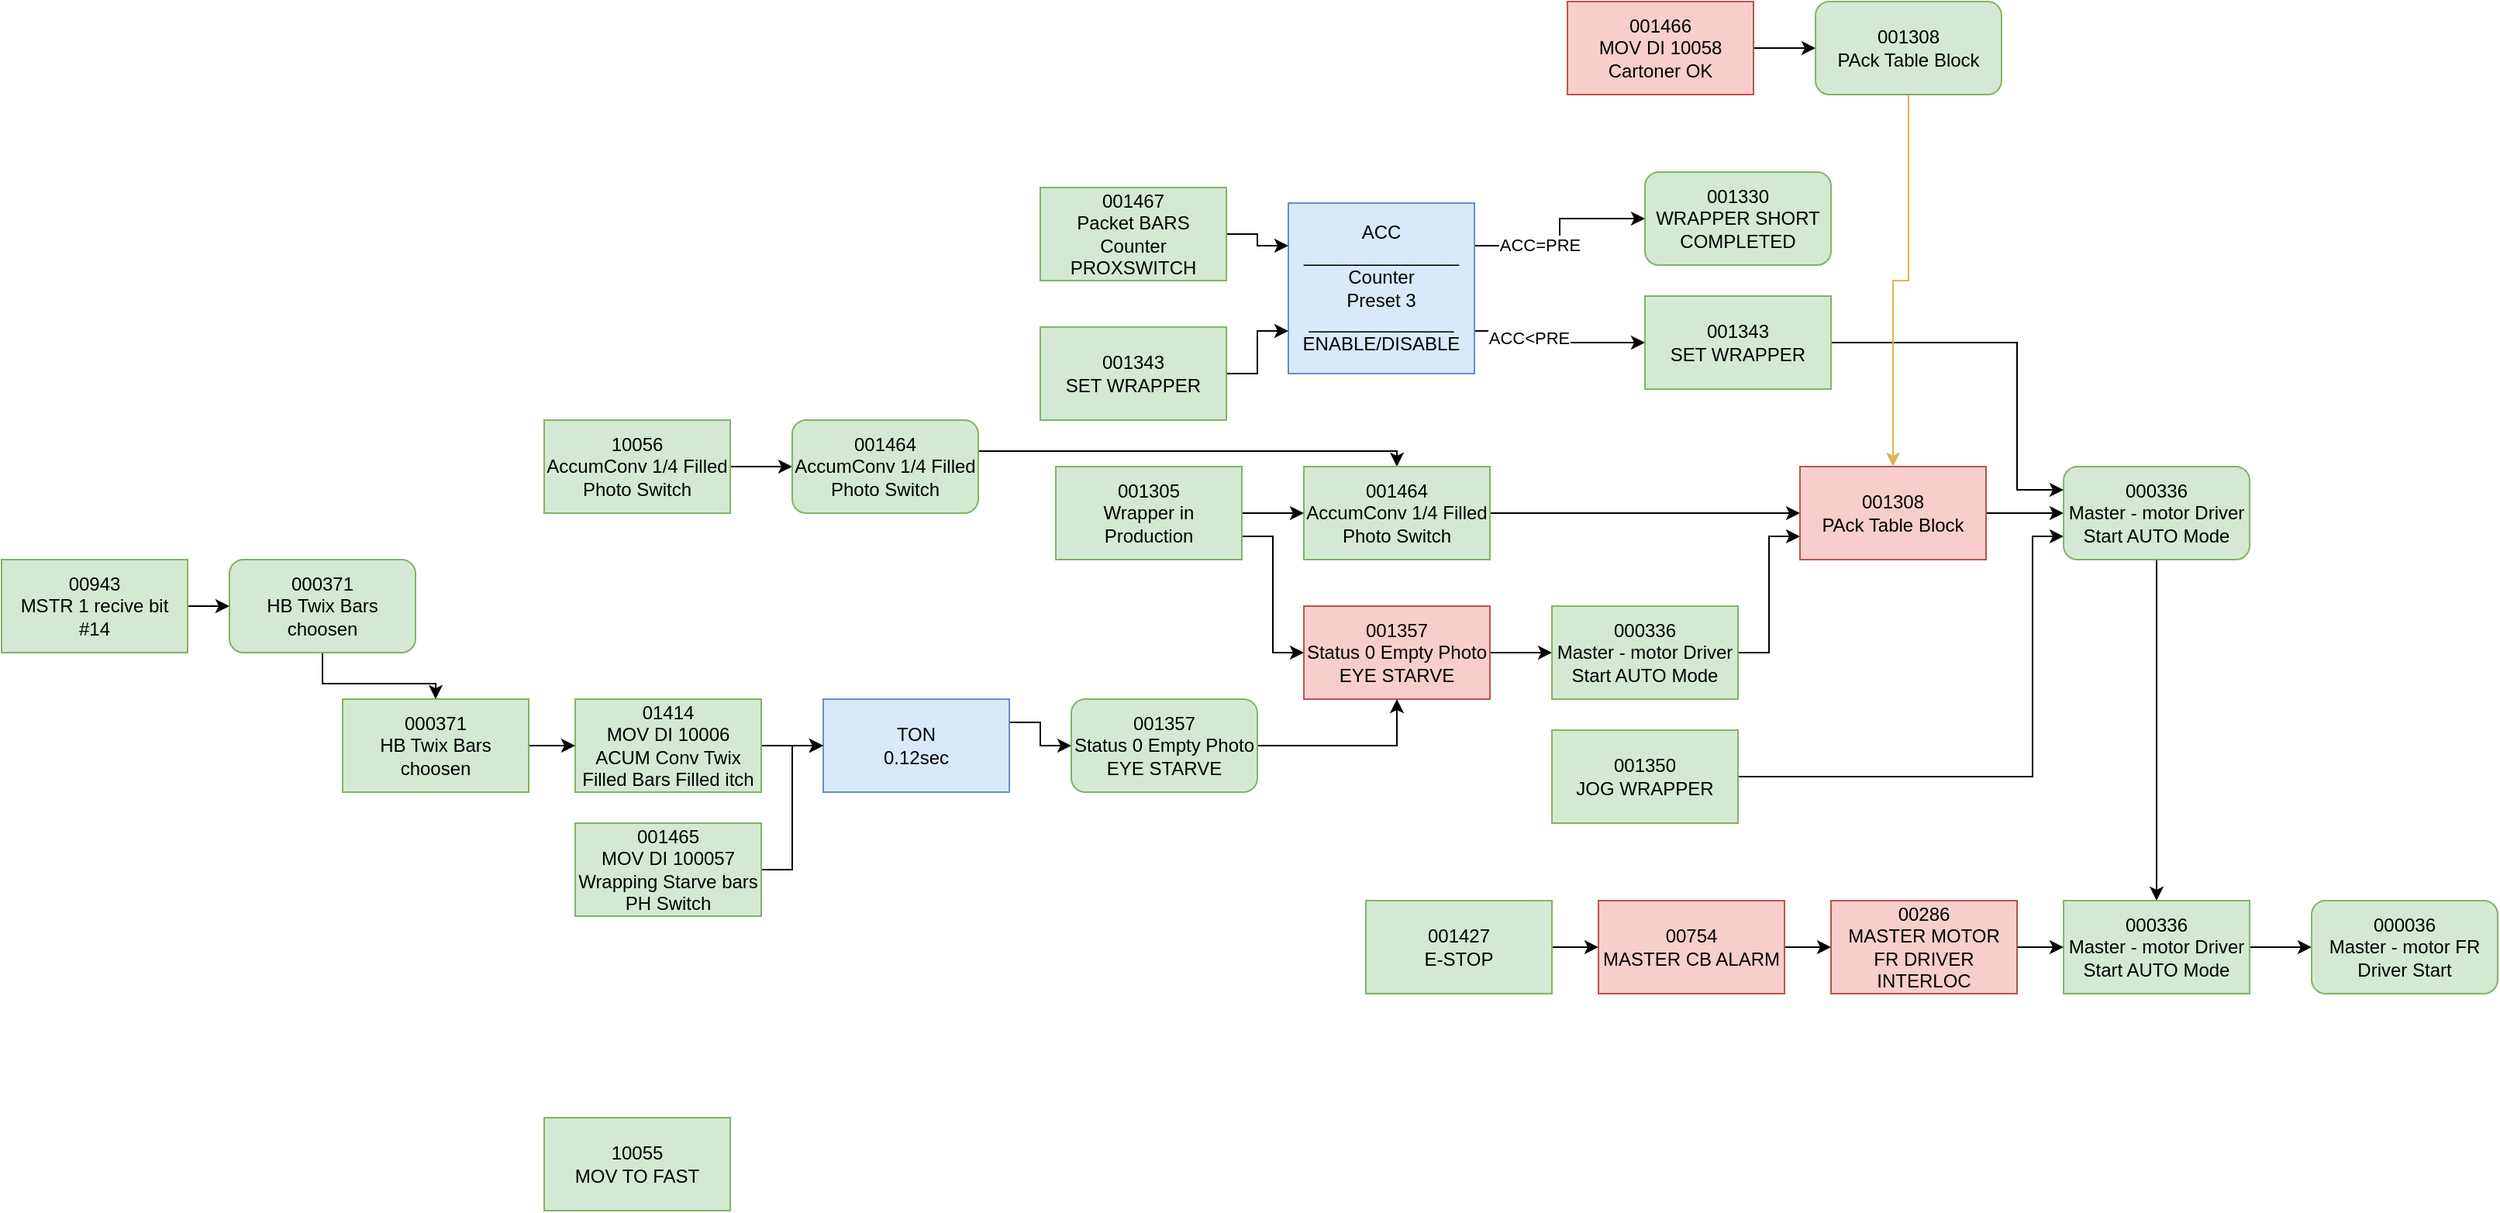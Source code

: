 <mxfile version="13.9.2" type="github">
  <diagram id="ivarAk4UytIAlIsof-li" name="Страница 1">
    <mxGraphModel dx="2310" dy="1953" grid="1" gridSize="10" guides="1" tooltips="1" connect="1" arrows="1" fold="1" page="1" pageScale="1" pageWidth="827" pageHeight="1169" math="0" shadow="0">
      <root>
        <mxCell id="0" />
        <mxCell id="1" parent="0" />
        <mxCell id="tuvTyXdOXTavh4sCCvta-4" style="edgeStyle=orthogonalEdgeStyle;rounded=0;orthogonalLoop=1;jettySize=auto;html=1;exitX=1;exitY=0.5;exitDx=0;exitDy=0;" edge="1" parent="1" source="tuvTyXdOXTavh4sCCvta-1" target="tuvTyXdOXTavh4sCCvta-3">
          <mxGeometry relative="1" as="geometry" />
        </mxCell>
        <mxCell id="tuvTyXdOXTavh4sCCvta-1" value="&lt;div&gt;10056&lt;/div&gt;&lt;div&gt;AccumConv 1/4 Filled Photo Switch&lt;br&gt;&lt;/div&gt;" style="rounded=0;whiteSpace=wrap;html=1;fillColor=#d5e8d4;strokeColor=#82b366;" vertex="1" parent="1">
          <mxGeometry x="-210" y="230" width="120" height="60" as="geometry" />
        </mxCell>
        <mxCell id="tuvTyXdOXTavh4sCCvta-6" style="edgeStyle=orthogonalEdgeStyle;rounded=0;orthogonalLoop=1;jettySize=auto;html=1;entryX=0.5;entryY=0;entryDx=0;entryDy=0;" edge="1" parent="1" source="tuvTyXdOXTavh4sCCvta-3" target="tuvTyXdOXTavh4sCCvta-5">
          <mxGeometry relative="1" as="geometry">
            <Array as="points">
              <mxPoint x="70" y="280" />
              <mxPoint x="70" y="250" />
              <mxPoint x="340" y="250" />
            </Array>
          </mxGeometry>
        </mxCell>
        <mxCell id="tuvTyXdOXTavh4sCCvta-3" value="&lt;div&gt;001464&lt;/div&gt;&lt;div&gt;AccumConv 1/4 Filled Photo Switch&lt;br&gt;&lt;/div&gt;" style="rounded=1;whiteSpace=wrap;html=1;fillColor=#d5e8d4;strokeColor=#82b366;" vertex="1" parent="1">
          <mxGeometry x="-50" y="230" width="120" height="60" as="geometry" />
        </mxCell>
        <mxCell id="tuvTyXdOXTavh4sCCvta-14" style="edgeStyle=orthogonalEdgeStyle;rounded=0;orthogonalLoop=1;jettySize=auto;html=1;exitX=1;exitY=0.5;exitDx=0;exitDy=0;entryX=0;entryY=0.5;entryDx=0;entryDy=0;" edge="1" parent="1" source="tuvTyXdOXTavh4sCCvta-5" target="tuvTyXdOXTavh4sCCvta-13">
          <mxGeometry relative="1" as="geometry" />
        </mxCell>
        <mxCell id="tuvTyXdOXTavh4sCCvta-5" value="&lt;div&gt;001464&lt;/div&gt;&lt;div&gt;AccumConv 1/4 Filled Photo Switch&lt;br&gt;&lt;/div&gt;" style="rounded=0;whiteSpace=wrap;html=1;fillColor=#d5e8d4;strokeColor=#82b366;" vertex="1" parent="1">
          <mxGeometry x="280" y="260" width="120" height="60" as="geometry" />
        </mxCell>
        <mxCell id="tuvTyXdOXTavh4sCCvta-8" style="edgeStyle=orthogonalEdgeStyle;rounded=0;orthogonalLoop=1;jettySize=auto;html=1;exitX=1;exitY=0.5;exitDx=0;exitDy=0;" edge="1" parent="1" source="tuvTyXdOXTavh4sCCvta-7" target="tuvTyXdOXTavh4sCCvta-5">
          <mxGeometry relative="1" as="geometry" />
        </mxCell>
        <mxCell id="tuvTyXdOXTavh4sCCvta-11" style="edgeStyle=orthogonalEdgeStyle;rounded=0;orthogonalLoop=1;jettySize=auto;html=1;exitX=1;exitY=0.75;exitDx=0;exitDy=0;entryX=0;entryY=0.5;entryDx=0;entryDy=0;" edge="1" parent="1" source="tuvTyXdOXTavh4sCCvta-7" target="tuvTyXdOXTavh4sCCvta-9">
          <mxGeometry relative="1" as="geometry" />
        </mxCell>
        <mxCell id="tuvTyXdOXTavh4sCCvta-7" value="&lt;div&gt;001305&lt;/div&gt;&lt;div&gt;Wrapper in Production&lt;br&gt;&lt;/div&gt;" style="rounded=0;whiteSpace=wrap;html=1;fillColor=#d5e8d4;strokeColor=#82b366;" vertex="1" parent="1">
          <mxGeometry x="120" y="260" width="120" height="60" as="geometry" />
        </mxCell>
        <mxCell id="tuvTyXdOXTavh4sCCvta-12" style="edgeStyle=orthogonalEdgeStyle;rounded=0;orthogonalLoop=1;jettySize=auto;html=1;exitX=1;exitY=0.5;exitDx=0;exitDy=0;" edge="1" parent="1" source="tuvTyXdOXTavh4sCCvta-9" target="tuvTyXdOXTavh4sCCvta-10">
          <mxGeometry relative="1" as="geometry" />
        </mxCell>
        <mxCell id="tuvTyXdOXTavh4sCCvta-9" value="&lt;div&gt;001357&lt;/div&gt;&lt;div&gt;Status 0 Empty Photo EYE STARVE&lt;br&gt;&lt;/div&gt;" style="rounded=0;whiteSpace=wrap;html=1;fillColor=#f8cecc;strokeColor=#b85450;" vertex="1" parent="1">
          <mxGeometry x="280" y="350" width="120" height="60" as="geometry" />
        </mxCell>
        <mxCell id="tuvTyXdOXTavh4sCCvta-15" style="edgeStyle=orthogonalEdgeStyle;rounded=0;orthogonalLoop=1;jettySize=auto;html=1;exitX=1;exitY=0.5;exitDx=0;exitDy=0;entryX=0;entryY=0.75;entryDx=0;entryDy=0;" edge="1" parent="1" source="tuvTyXdOXTavh4sCCvta-10" target="tuvTyXdOXTavh4sCCvta-13">
          <mxGeometry relative="1" as="geometry" />
        </mxCell>
        <mxCell id="tuvTyXdOXTavh4sCCvta-10" value="&lt;div&gt;000336&lt;/div&gt;&lt;div&gt;Master - motor Driver Start AUTO Mode&lt;br&gt;&lt;/div&gt;" style="rounded=0;whiteSpace=wrap;html=1;fillColor=#d5e8d4;strokeColor=#82b366;" vertex="1" parent="1">
          <mxGeometry x="440" y="350" width="120" height="60" as="geometry" />
        </mxCell>
        <mxCell id="tuvTyXdOXTavh4sCCvta-18" style="edgeStyle=orthogonalEdgeStyle;rounded=0;orthogonalLoop=1;jettySize=auto;html=1;exitX=1;exitY=0.5;exitDx=0;exitDy=0;" edge="1" parent="1" source="tuvTyXdOXTavh4sCCvta-13" target="tuvTyXdOXTavh4sCCvta-17">
          <mxGeometry relative="1" as="geometry" />
        </mxCell>
        <mxCell id="tuvTyXdOXTavh4sCCvta-13" value="&lt;div&gt;001308&lt;/div&gt;&lt;div&gt;PAck Table Block&lt;br&gt;&lt;/div&gt;" style="rounded=0;whiteSpace=wrap;html=1;fillColor=#f8cecc;strokeColor=#b85450;" vertex="1" parent="1">
          <mxGeometry x="600" y="260" width="120" height="60" as="geometry" />
        </mxCell>
        <mxCell id="tuvTyXdOXTavh4sCCvta-19" style="edgeStyle=orthogonalEdgeStyle;rounded=0;orthogonalLoop=1;jettySize=auto;html=1;exitX=1;exitY=0.5;exitDx=0;exitDy=0;entryX=0;entryY=0.75;entryDx=0;entryDy=0;" edge="1" parent="1" source="tuvTyXdOXTavh4sCCvta-16" target="tuvTyXdOXTavh4sCCvta-17">
          <mxGeometry relative="1" as="geometry">
            <Array as="points">
              <mxPoint x="750" y="460" />
              <mxPoint x="750" y="305" />
            </Array>
          </mxGeometry>
        </mxCell>
        <mxCell id="tuvTyXdOXTavh4sCCvta-16" value="&lt;div&gt;001350&lt;/div&gt;&lt;div&gt;JOG WRAPPER&lt;br&gt;&lt;/div&gt;" style="rounded=0;whiteSpace=wrap;html=1;fillColor=#d5e8d4;strokeColor=#82b366;" vertex="1" parent="1">
          <mxGeometry x="440" y="430" width="120" height="60" as="geometry" />
        </mxCell>
        <mxCell id="tuvTyXdOXTavh4sCCvta-33" style="edgeStyle=orthogonalEdgeStyle;rounded=0;orthogonalLoop=1;jettySize=auto;html=1;exitX=0.5;exitY=1;exitDx=0;exitDy=0;entryX=0.5;entryY=0;entryDx=0;entryDy=0;" edge="1" parent="1" source="tuvTyXdOXTavh4sCCvta-17" target="tuvTyXdOXTavh4sCCvta-32">
          <mxGeometry relative="1" as="geometry" />
        </mxCell>
        <mxCell id="tuvTyXdOXTavh4sCCvta-17" value="&lt;div&gt;000336&lt;/div&gt;&lt;div&gt;Master - motor Driver Start AUTO Mode&lt;br&gt;&lt;/div&gt;" style="rounded=1;whiteSpace=wrap;html=1;fillColor=#d5e8d4;strokeColor=#82b366;" vertex="1" parent="1">
          <mxGeometry x="770" y="260" width="120" height="60" as="geometry" />
        </mxCell>
        <mxCell id="tuvTyXdOXTavh4sCCvta-26" style="edgeStyle=orthogonalEdgeStyle;rounded=0;orthogonalLoop=1;jettySize=auto;html=1;exitX=1;exitY=0.25;exitDx=0;exitDy=0;" edge="1" parent="1" source="tuvTyXdOXTavh4sCCvta-20" target="tuvTyXdOXTavh4sCCvta-25">
          <mxGeometry relative="1" as="geometry" />
        </mxCell>
        <mxCell id="tuvTyXdOXTavh4sCCvta-27" value="ACC=PRE" style="edgeLabel;html=1;align=center;verticalAlign=middle;resizable=0;points=[];" vertex="1" connectable="0" parent="tuvTyXdOXTavh4sCCvta-26">
          <mxGeometry x="-0.34" y="2" relative="1" as="geometry">
            <mxPoint y="1" as="offset" />
          </mxGeometry>
        </mxCell>
        <mxCell id="tuvTyXdOXTavh4sCCvta-29" style="edgeStyle=orthogonalEdgeStyle;rounded=0;orthogonalLoop=1;jettySize=auto;html=1;exitX=1;exitY=0.75;exitDx=0;exitDy=0;" edge="1" parent="1" source="tuvTyXdOXTavh4sCCvta-20" target="tuvTyXdOXTavh4sCCvta-28">
          <mxGeometry relative="1" as="geometry" />
        </mxCell>
        <mxCell id="tuvTyXdOXTavh4sCCvta-30" value="ACC&amp;lt;PRE" style="edgeLabel;html=1;align=center;verticalAlign=middle;resizable=0;points=[];" vertex="1" connectable="0" parent="tuvTyXdOXTavh4sCCvta-29">
          <mxGeometry x="0.01" y="-20" relative="1" as="geometry">
            <mxPoint as="offset" />
          </mxGeometry>
        </mxCell>
        <mxCell id="tuvTyXdOXTavh4sCCvta-20" value="&lt;div&gt;ACC&lt;br&gt;&lt;/div&gt;&lt;div&gt;_______________&lt;br&gt;&lt;/div&gt;&lt;div&gt;Counter&lt;/div&gt;&lt;div&gt;Preset 3&lt;/div&gt;&lt;div&gt;______________&lt;br&gt;&lt;/div&gt;&lt;div&gt;ENABLE/DISABLE&lt;br&gt;&lt;/div&gt;" style="rounded=0;whiteSpace=wrap;html=1;fillColor=#dae8fc;strokeColor=#6c8ebf;" vertex="1" parent="1">
          <mxGeometry x="270" y="90" width="120" height="110" as="geometry" />
        </mxCell>
        <mxCell id="tuvTyXdOXTavh4sCCvta-22" style="edgeStyle=orthogonalEdgeStyle;rounded=0;orthogonalLoop=1;jettySize=auto;html=1;exitX=1;exitY=0.5;exitDx=0;exitDy=0;entryX=0;entryY=0.75;entryDx=0;entryDy=0;" edge="1" parent="1" source="tuvTyXdOXTavh4sCCvta-21" target="tuvTyXdOXTavh4sCCvta-20">
          <mxGeometry relative="1" as="geometry" />
        </mxCell>
        <mxCell id="tuvTyXdOXTavh4sCCvta-21" value="&lt;div&gt;001343&lt;/div&gt;&lt;div&gt;SET WRAPPER&lt;br&gt;&lt;/div&gt;" style="rounded=0;whiteSpace=wrap;html=1;fillColor=#d5e8d4;strokeColor=#82b366;" vertex="1" parent="1">
          <mxGeometry x="110" y="170" width="120" height="60" as="geometry" />
        </mxCell>
        <mxCell id="tuvTyXdOXTavh4sCCvta-24" style="edgeStyle=orthogonalEdgeStyle;rounded=0;orthogonalLoop=1;jettySize=auto;html=1;entryX=0;entryY=0.25;entryDx=0;entryDy=0;" edge="1" parent="1" source="tuvTyXdOXTavh4sCCvta-23" target="tuvTyXdOXTavh4sCCvta-20">
          <mxGeometry relative="1" as="geometry" />
        </mxCell>
        <mxCell id="tuvTyXdOXTavh4sCCvta-23" value="&lt;div&gt;001467&lt;/div&gt;&lt;div&gt;Packet BARS Counter PROXSWITCH&lt;br&gt;&lt;/div&gt;" style="rounded=0;whiteSpace=wrap;html=1;fillColor=#d5e8d4;strokeColor=#82b366;" vertex="1" parent="1">
          <mxGeometry x="110" y="80" width="120" height="60" as="geometry" />
        </mxCell>
        <mxCell id="tuvTyXdOXTavh4sCCvta-25" value="&lt;div&gt;001330&lt;/div&gt;&lt;div&gt;WRAPPER SHORT COMPLETED&lt;br&gt;&lt;/div&gt;" style="rounded=1;whiteSpace=wrap;html=1;fillColor=#d5e8d4;strokeColor=#82b366;" vertex="1" parent="1">
          <mxGeometry x="500" y="70" width="120" height="60" as="geometry" />
        </mxCell>
        <mxCell id="tuvTyXdOXTavh4sCCvta-31" style="edgeStyle=orthogonalEdgeStyle;rounded=0;orthogonalLoop=1;jettySize=auto;html=1;exitX=1;exitY=0.5;exitDx=0;exitDy=0;entryX=0;entryY=0.25;entryDx=0;entryDy=0;" edge="1" parent="1" source="tuvTyXdOXTavh4sCCvta-28" target="tuvTyXdOXTavh4sCCvta-17">
          <mxGeometry relative="1" as="geometry">
            <Array as="points">
              <mxPoint x="740" y="180" />
              <mxPoint x="740" y="275" />
            </Array>
          </mxGeometry>
        </mxCell>
        <mxCell id="tuvTyXdOXTavh4sCCvta-28" value="&lt;div&gt;001343&lt;/div&gt;&lt;div&gt;SET WRAPPER&lt;/div&gt;" style="rounded=0;whiteSpace=wrap;html=1;fillColor=#d5e8d4;strokeColor=#82b366;" vertex="1" parent="1">
          <mxGeometry x="500" y="150" width="120" height="60" as="geometry" />
        </mxCell>
        <mxCell id="tuvTyXdOXTavh4sCCvta-56" style="edgeStyle=orthogonalEdgeStyle;rounded=0;orthogonalLoop=1;jettySize=auto;html=1;exitX=1;exitY=0.5;exitDx=0;exitDy=0;entryX=0;entryY=0.5;entryDx=0;entryDy=0;" edge="1" parent="1" source="tuvTyXdOXTavh4sCCvta-32" target="tuvTyXdOXTavh4sCCvta-55">
          <mxGeometry relative="1" as="geometry" />
        </mxCell>
        <mxCell id="tuvTyXdOXTavh4sCCvta-32" value="&lt;div&gt;000336&lt;/div&gt;&lt;div&gt;Master - motor Driver Start AUTO Mode&lt;br&gt;&lt;/div&gt;" style="rounded=0;whiteSpace=wrap;html=1;fillColor=#d5e8d4;strokeColor=#82b366;" vertex="1" parent="1">
          <mxGeometry x="770" y="540" width="120" height="60" as="geometry" />
        </mxCell>
        <mxCell id="tuvTyXdOXTavh4sCCvta-35" style="edgeStyle=orthogonalEdgeStyle;rounded=0;orthogonalLoop=1;jettySize=auto;html=1;exitX=1;exitY=0.5;exitDx=0;exitDy=0;entryX=0.5;entryY=1;entryDx=0;entryDy=0;" edge="1" parent="1" source="tuvTyXdOXTavh4sCCvta-34" target="tuvTyXdOXTavh4sCCvta-9">
          <mxGeometry relative="1" as="geometry" />
        </mxCell>
        <mxCell id="tuvTyXdOXTavh4sCCvta-34" value="&lt;div&gt;001357&lt;/div&gt;&lt;div&gt;Status 0 Empty Photo EYE STARVE&lt;br&gt;&lt;/div&gt;" style="rounded=1;whiteSpace=wrap;html=1;fillColor=#d5e8d4;strokeColor=#82b366;" vertex="1" parent="1">
          <mxGeometry x="130" y="410" width="120" height="60" as="geometry" />
        </mxCell>
        <mxCell id="tuvTyXdOXTavh4sCCvta-37" style="edgeStyle=orthogonalEdgeStyle;rounded=0;orthogonalLoop=1;jettySize=auto;html=1;exitX=1;exitY=0.25;exitDx=0;exitDy=0;entryX=0;entryY=0.5;entryDx=0;entryDy=0;" edge="1" parent="1" source="tuvTyXdOXTavh4sCCvta-36" target="tuvTyXdOXTavh4sCCvta-34">
          <mxGeometry relative="1" as="geometry" />
        </mxCell>
        <mxCell id="tuvTyXdOXTavh4sCCvta-36" value="&lt;div&gt;TON&lt;/div&gt;&lt;div&gt;0.12sec&lt;br&gt;&lt;/div&gt;" style="rounded=0;whiteSpace=wrap;html=1;fillColor=#dae8fc;strokeColor=#6c8ebf;" vertex="1" parent="1">
          <mxGeometry x="-30" y="410" width="120" height="60" as="geometry" />
        </mxCell>
        <mxCell id="tuvTyXdOXTavh4sCCvta-39" style="edgeStyle=orthogonalEdgeStyle;rounded=0;orthogonalLoop=1;jettySize=auto;html=1;exitX=1;exitY=0.5;exitDx=0;exitDy=0;" edge="1" parent="1" source="tuvTyXdOXTavh4sCCvta-38" target="tuvTyXdOXTavh4sCCvta-36">
          <mxGeometry relative="1" as="geometry" />
        </mxCell>
        <mxCell id="tuvTyXdOXTavh4sCCvta-38" value="&lt;div&gt;01414&lt;/div&gt;&lt;div&gt;MOV DI 10006&lt;/div&gt;&lt;div&gt;ACUM Conv Twix Filled Bars Filled itch&lt;br&gt;&lt;/div&gt;" style="rounded=0;whiteSpace=wrap;html=1;fillColor=#d5e8d4;strokeColor=#82b366;" vertex="1" parent="1">
          <mxGeometry x="-190" y="410" width="120" height="60" as="geometry" />
        </mxCell>
        <mxCell id="tuvTyXdOXTavh4sCCvta-41" style="edgeStyle=orthogonalEdgeStyle;rounded=0;orthogonalLoop=1;jettySize=auto;html=1;exitX=1;exitY=0.5;exitDx=0;exitDy=0;entryX=0;entryY=0.5;entryDx=0;entryDy=0;" edge="1" parent="1" source="tuvTyXdOXTavh4sCCvta-40" target="tuvTyXdOXTavh4sCCvta-38">
          <mxGeometry relative="1" as="geometry" />
        </mxCell>
        <mxCell id="tuvTyXdOXTavh4sCCvta-40" value="&lt;div&gt;000371&lt;/div&gt;&lt;div&gt;HB Twix Bars choosen&lt;br&gt;&lt;/div&gt;" style="rounded=0;whiteSpace=wrap;html=1;fillColor=#d5e8d4;strokeColor=#82b366;" vertex="1" parent="1">
          <mxGeometry x="-340" y="410" width="120" height="60" as="geometry" />
        </mxCell>
        <mxCell id="tuvTyXdOXTavh4sCCvta-43" style="edgeStyle=orthogonalEdgeStyle;rounded=0;orthogonalLoop=1;jettySize=auto;html=1;exitX=1;exitY=0.5;exitDx=0;exitDy=0;entryX=0;entryY=0.5;entryDx=0;entryDy=0;" edge="1" parent="1" source="tuvTyXdOXTavh4sCCvta-42" target="tuvTyXdOXTavh4sCCvta-36">
          <mxGeometry relative="1" as="geometry" />
        </mxCell>
        <mxCell id="tuvTyXdOXTavh4sCCvta-42" value="&lt;div&gt;001465&lt;/div&gt;&lt;div&gt;MOV DI 100057&lt;/div&gt;&lt;div&gt;Wrapping Starve bars PH Switch&lt;br&gt;&lt;/div&gt;" style="rounded=0;whiteSpace=wrap;html=1;fillColor=#d5e8d4;strokeColor=#82b366;" vertex="1" parent="1">
          <mxGeometry x="-190" y="490" width="120" height="60" as="geometry" />
        </mxCell>
        <mxCell id="tuvTyXdOXTavh4sCCvta-47" style="edgeStyle=orthogonalEdgeStyle;rounded=0;orthogonalLoop=1;jettySize=auto;html=1;entryX=0.5;entryY=0;entryDx=0;entryDy=0;fillColor=#fff2cc;strokeColor=#d6b656;" edge="1" parent="1" source="tuvTyXdOXTavh4sCCvta-44" target="tuvTyXdOXTavh4sCCvta-13">
          <mxGeometry relative="1" as="geometry" />
        </mxCell>
        <mxCell id="tuvTyXdOXTavh4sCCvta-44" value="&lt;div&gt;001308&lt;/div&gt;&lt;div&gt;PAck Table Block&lt;br&gt;&lt;/div&gt;" style="rounded=1;whiteSpace=wrap;html=1;fillColor=#d5e8d4;strokeColor=#82b366;" vertex="1" parent="1">
          <mxGeometry x="610" y="-40" width="120" height="60" as="geometry" />
        </mxCell>
        <mxCell id="tuvTyXdOXTavh4sCCvta-46" style="edgeStyle=orthogonalEdgeStyle;rounded=0;orthogonalLoop=1;jettySize=auto;html=1;exitX=1;exitY=0.5;exitDx=0;exitDy=0;" edge="1" parent="1" source="tuvTyXdOXTavh4sCCvta-45" target="tuvTyXdOXTavh4sCCvta-44">
          <mxGeometry relative="1" as="geometry" />
        </mxCell>
        <mxCell id="tuvTyXdOXTavh4sCCvta-45" value="&lt;div&gt;001466&lt;/div&gt;&lt;div&gt;MOV DI 10058&lt;/div&gt;&lt;div&gt;Cartoner OK&lt;br&gt;&lt;/div&gt;" style="rounded=0;whiteSpace=wrap;html=1;fillColor=#f8cecc;strokeColor=#b85450;" vertex="1" parent="1">
          <mxGeometry x="450" y="-40" width="120" height="60" as="geometry" />
        </mxCell>
        <mxCell id="tuvTyXdOXTavh4sCCvta-50" style="edgeStyle=orthogonalEdgeStyle;rounded=0;orthogonalLoop=1;jettySize=auto;html=1;exitX=1;exitY=0.5;exitDx=0;exitDy=0;" edge="1" parent="1" source="tuvTyXdOXTavh4sCCvta-48" target="tuvTyXdOXTavh4sCCvta-49">
          <mxGeometry relative="1" as="geometry" />
        </mxCell>
        <mxCell id="tuvTyXdOXTavh4sCCvta-48" value="&lt;div&gt;001427&lt;/div&gt;&lt;div&gt;E-STOP&lt;br&gt;&lt;/div&gt;" style="rounded=0;whiteSpace=wrap;html=1;fillColor=#d5e8d4;strokeColor=#82b366;" vertex="1" parent="1">
          <mxGeometry x="320" y="540" width="120" height="60" as="geometry" />
        </mxCell>
        <mxCell id="tuvTyXdOXTavh4sCCvta-52" style="edgeStyle=orthogonalEdgeStyle;rounded=0;orthogonalLoop=1;jettySize=auto;html=1;exitX=1;exitY=0.5;exitDx=0;exitDy=0;" edge="1" parent="1" source="tuvTyXdOXTavh4sCCvta-49" target="tuvTyXdOXTavh4sCCvta-51">
          <mxGeometry relative="1" as="geometry" />
        </mxCell>
        <mxCell id="tuvTyXdOXTavh4sCCvta-49" value="&lt;div&gt;00754&lt;/div&gt;&lt;div&gt;MASTER CB ALARM&lt;br&gt;&lt;/div&gt;" style="rounded=0;whiteSpace=wrap;html=1;fillColor=#f8cecc;strokeColor=#b85450;" vertex="1" parent="1">
          <mxGeometry x="470" y="540" width="120" height="60" as="geometry" />
        </mxCell>
        <mxCell id="tuvTyXdOXTavh4sCCvta-53" style="edgeStyle=orthogonalEdgeStyle;rounded=0;orthogonalLoop=1;jettySize=auto;html=1;exitX=1;exitY=0.5;exitDx=0;exitDy=0;" edge="1" parent="1" source="tuvTyXdOXTavh4sCCvta-51" target="tuvTyXdOXTavh4sCCvta-32">
          <mxGeometry relative="1" as="geometry" />
        </mxCell>
        <mxCell id="tuvTyXdOXTavh4sCCvta-51" value="&lt;div&gt;00286&lt;/div&gt;&lt;div&gt;MASTER MOTOR &lt;br&gt;&lt;/div&gt;&lt;div&gt;FR DRIVER INTERLOC &lt;br&gt;&lt;/div&gt;" style="rounded=0;whiteSpace=wrap;html=1;fillColor=#f8cecc;strokeColor=#b85450;" vertex="1" parent="1">
          <mxGeometry x="620" y="540" width="120" height="60" as="geometry" />
        </mxCell>
        <mxCell id="tuvTyXdOXTavh4sCCvta-55" value="&lt;div&gt;000036&lt;/div&gt;&lt;div&gt;Master - motor FR Driver Start &lt;br&gt;&lt;/div&gt;" style="rounded=1;whiteSpace=wrap;html=1;fillColor=#d5e8d4;strokeColor=#82b366;" vertex="1" parent="1">
          <mxGeometry x="930" y="540" width="120" height="60" as="geometry" />
        </mxCell>
        <mxCell id="tuvTyXdOXTavh4sCCvta-58" style="edgeStyle=orthogonalEdgeStyle;rounded=0;orthogonalLoop=1;jettySize=auto;html=1;exitX=0.5;exitY=1;exitDx=0;exitDy=0;entryX=0.5;entryY=0;entryDx=0;entryDy=0;" edge="1" parent="1" source="tuvTyXdOXTavh4sCCvta-57" target="tuvTyXdOXTavh4sCCvta-40">
          <mxGeometry relative="1" as="geometry" />
        </mxCell>
        <mxCell id="tuvTyXdOXTavh4sCCvta-57" value="&lt;div&gt;000371&lt;/div&gt;&lt;div&gt;HB Twix Bars choosen&lt;br&gt;&lt;/div&gt;" style="rounded=1;whiteSpace=wrap;html=1;fillColor=#d5e8d4;strokeColor=#82b366;" vertex="1" parent="1">
          <mxGeometry x="-413" y="320" width="120" height="60" as="geometry" />
        </mxCell>
        <mxCell id="tuvTyXdOXTavh4sCCvta-60" style="edgeStyle=orthogonalEdgeStyle;rounded=0;orthogonalLoop=1;jettySize=auto;html=1;exitX=1;exitY=0.5;exitDx=0;exitDy=0;entryX=0;entryY=0.5;entryDx=0;entryDy=0;" edge="1" parent="1" source="tuvTyXdOXTavh4sCCvta-59" target="tuvTyXdOXTavh4sCCvta-57">
          <mxGeometry relative="1" as="geometry" />
        </mxCell>
        <mxCell id="tuvTyXdOXTavh4sCCvta-59" value="&lt;div&gt;00943&lt;/div&gt;&lt;div&gt;MSTR 1 recive bit #14&lt;br&gt;&lt;/div&gt;" style="rounded=0;whiteSpace=wrap;html=1;fillColor=#d5e8d4;strokeColor=#82b366;" vertex="1" parent="1">
          <mxGeometry x="-560" y="320" width="120" height="60" as="geometry" />
        </mxCell>
        <mxCell id="tuvTyXdOXTavh4sCCvta-62" value="&lt;div&gt;10055&lt;/div&gt;&lt;div&gt;MOV TO FAST &lt;br&gt;&lt;/div&gt;" style="rounded=0;whiteSpace=wrap;html=1;fillColor=#d5e8d4;strokeColor=#82b366;" vertex="1" parent="1">
          <mxGeometry x="-210" y="680" width="120" height="60" as="geometry" />
        </mxCell>
      </root>
    </mxGraphModel>
  </diagram>
</mxfile>
